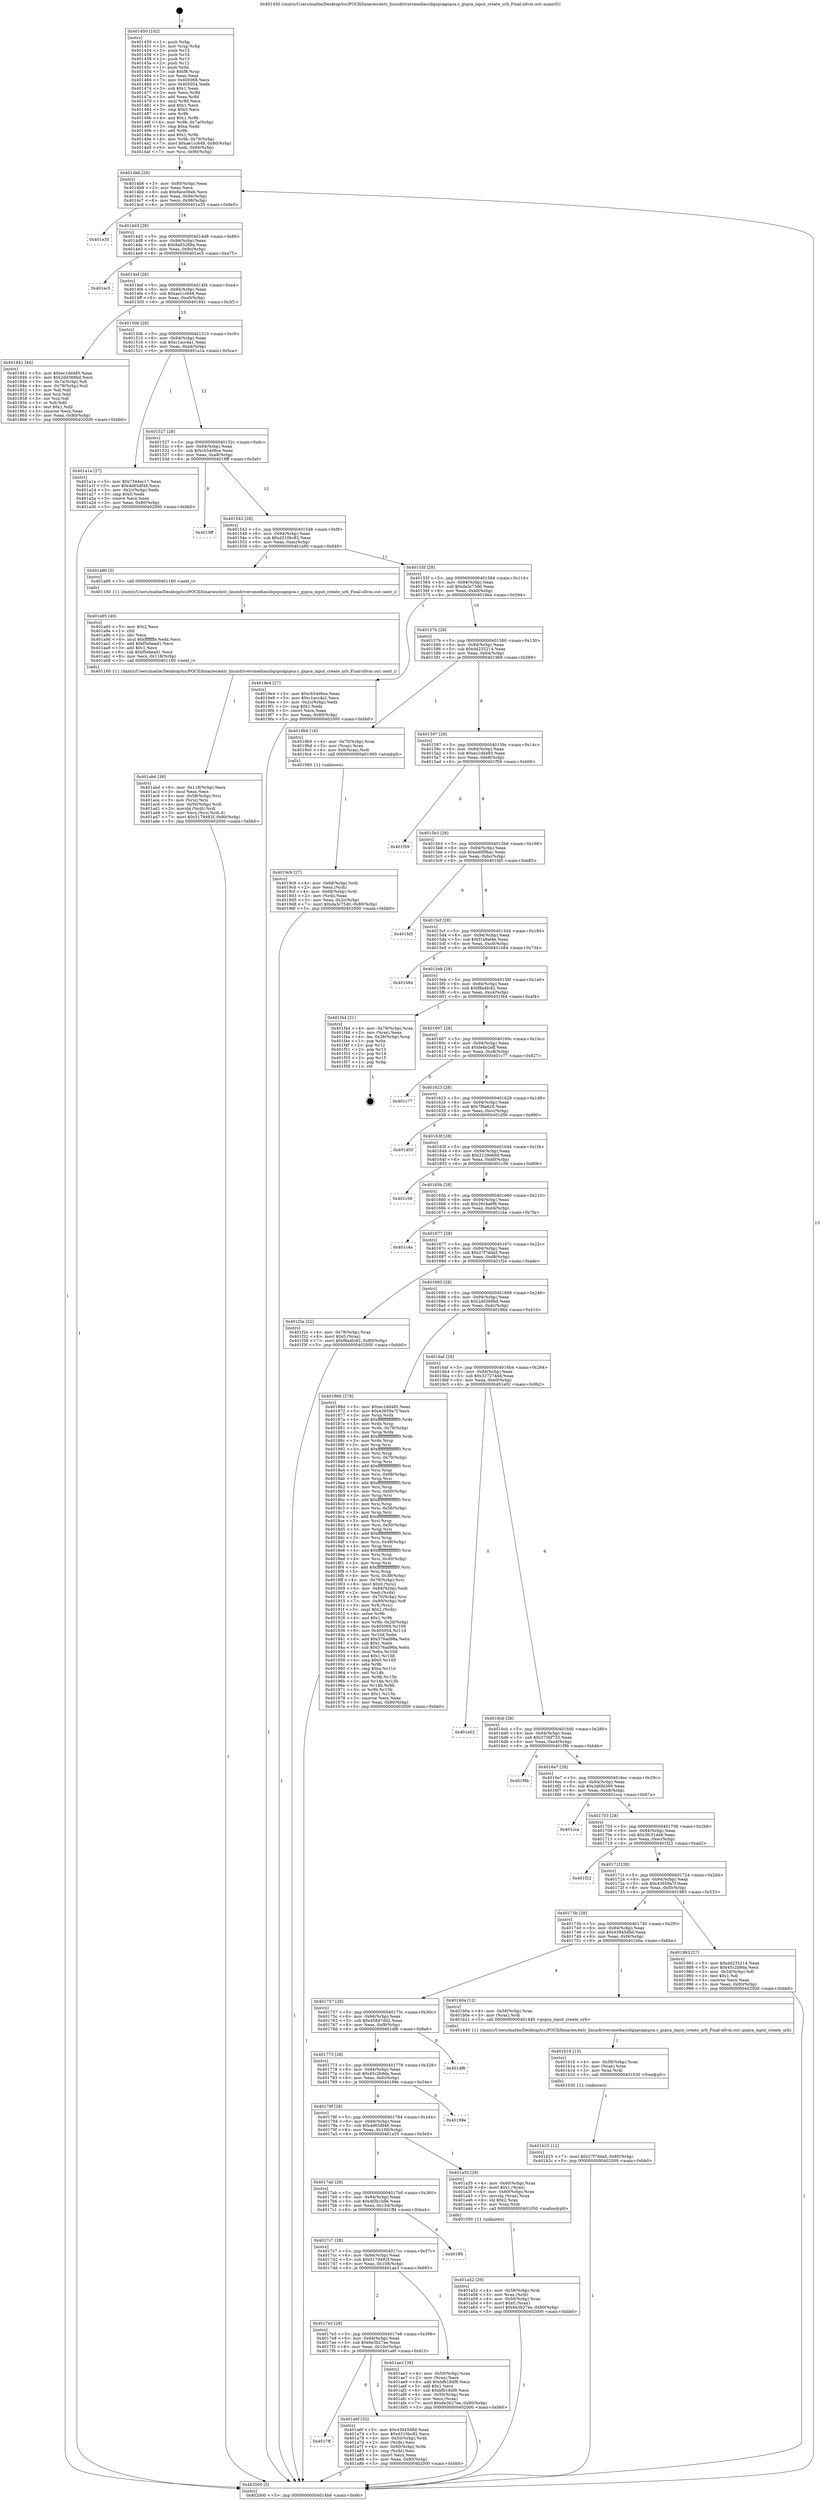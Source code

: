 digraph "0x401450" {
  label = "0x401450 (/mnt/c/Users/mathe/Desktop/tcc/POCII/binaries/extr_linuxdriversmediausbgspcagspca.c_gspca_input_create_urb_Final-ollvm.out::main(0))"
  labelloc = "t"
  node[shape=record]

  Entry [label="",width=0.3,height=0.3,shape=circle,fillcolor=black,style=filled]
  "0x4014b6" [label="{
     0x4014b6 [29]\l
     | [instrs]\l
     &nbsp;&nbsp;0x4014b6 \<+3\>: mov -0x80(%rbp),%eax\l
     &nbsp;&nbsp;0x4014b9 \<+2\>: mov %eax,%ecx\l
     &nbsp;&nbsp;0x4014bb \<+6\>: sub $0x8ace56eb,%ecx\l
     &nbsp;&nbsp;0x4014c1 \<+6\>: mov %eax,-0x94(%rbp)\l
     &nbsp;&nbsp;0x4014c7 \<+6\>: mov %ecx,-0x98(%rbp)\l
     &nbsp;&nbsp;0x4014cd \<+6\>: je 0000000000401e35 \<main+0x9e5\>\l
  }"]
  "0x401e35" [label="{
     0x401e35\l
  }", style=dashed]
  "0x4014d3" [label="{
     0x4014d3 [28]\l
     | [instrs]\l
     &nbsp;&nbsp;0x4014d3 \<+5\>: jmp 00000000004014d8 \<main+0x88\>\l
     &nbsp;&nbsp;0x4014d8 \<+6\>: mov -0x94(%rbp),%eax\l
     &nbsp;&nbsp;0x4014de \<+5\>: sub $0x9a93269a,%eax\l
     &nbsp;&nbsp;0x4014e3 \<+6\>: mov %eax,-0x9c(%rbp)\l
     &nbsp;&nbsp;0x4014e9 \<+6\>: je 0000000000401ec5 \<main+0xa75\>\l
  }"]
  Exit [label="",width=0.3,height=0.3,shape=circle,fillcolor=black,style=filled,peripheries=2]
  "0x401ec5" [label="{
     0x401ec5\l
  }", style=dashed]
  "0x4014ef" [label="{
     0x4014ef [28]\l
     | [instrs]\l
     &nbsp;&nbsp;0x4014ef \<+5\>: jmp 00000000004014f4 \<main+0xa4\>\l
     &nbsp;&nbsp;0x4014f4 \<+6\>: mov -0x94(%rbp),%eax\l
     &nbsp;&nbsp;0x4014fa \<+5\>: sub $0xae1cc648,%eax\l
     &nbsp;&nbsp;0x4014ff \<+6\>: mov %eax,-0xa0(%rbp)\l
     &nbsp;&nbsp;0x401505 \<+6\>: je 0000000000401841 \<main+0x3f1\>\l
  }"]
  "0x401b25" [label="{
     0x401b25 [12]\l
     | [instrs]\l
     &nbsp;&nbsp;0x401b25 \<+7\>: movl $0x27f7dda5,-0x80(%rbp)\l
     &nbsp;&nbsp;0x401b2c \<+5\>: jmp 0000000000402000 \<main+0xbb0\>\l
  }"]
  "0x401841" [label="{
     0x401841 [44]\l
     | [instrs]\l
     &nbsp;&nbsp;0x401841 \<+5\>: mov $0xec1dd485,%eax\l
     &nbsp;&nbsp;0x401846 \<+5\>: mov $0x2dd368bd,%ecx\l
     &nbsp;&nbsp;0x40184b \<+3\>: mov -0x7a(%rbp),%dl\l
     &nbsp;&nbsp;0x40184e \<+4\>: mov -0x79(%rbp),%sil\l
     &nbsp;&nbsp;0x401852 \<+3\>: mov %dl,%dil\l
     &nbsp;&nbsp;0x401855 \<+3\>: and %sil,%dil\l
     &nbsp;&nbsp;0x401858 \<+3\>: xor %sil,%dl\l
     &nbsp;&nbsp;0x40185b \<+3\>: or %dl,%dil\l
     &nbsp;&nbsp;0x40185e \<+4\>: test $0x1,%dil\l
     &nbsp;&nbsp;0x401862 \<+3\>: cmovne %ecx,%eax\l
     &nbsp;&nbsp;0x401865 \<+3\>: mov %eax,-0x80(%rbp)\l
     &nbsp;&nbsp;0x401868 \<+5\>: jmp 0000000000402000 \<main+0xbb0\>\l
  }"]
  "0x40150b" [label="{
     0x40150b [28]\l
     | [instrs]\l
     &nbsp;&nbsp;0x40150b \<+5\>: jmp 0000000000401510 \<main+0xc0\>\l
     &nbsp;&nbsp;0x401510 \<+6\>: mov -0x94(%rbp),%eax\l
     &nbsp;&nbsp;0x401516 \<+5\>: sub $0xc1acc4a1,%eax\l
     &nbsp;&nbsp;0x40151b \<+6\>: mov %eax,-0xa4(%rbp)\l
     &nbsp;&nbsp;0x401521 \<+6\>: je 0000000000401a1a \<main+0x5ca\>\l
  }"]
  "0x402000" [label="{
     0x402000 [5]\l
     | [instrs]\l
     &nbsp;&nbsp;0x402000 \<+5\>: jmp 00000000004014b6 \<main+0x66\>\l
  }"]
  "0x401450" [label="{
     0x401450 [102]\l
     | [instrs]\l
     &nbsp;&nbsp;0x401450 \<+1\>: push %rbp\l
     &nbsp;&nbsp;0x401451 \<+3\>: mov %rsp,%rbp\l
     &nbsp;&nbsp;0x401454 \<+2\>: push %r15\l
     &nbsp;&nbsp;0x401456 \<+2\>: push %r14\l
     &nbsp;&nbsp;0x401458 \<+2\>: push %r13\l
     &nbsp;&nbsp;0x40145a \<+2\>: push %r12\l
     &nbsp;&nbsp;0x40145c \<+1\>: push %rbx\l
     &nbsp;&nbsp;0x40145d \<+7\>: sub $0xf8,%rsp\l
     &nbsp;&nbsp;0x401464 \<+2\>: xor %eax,%eax\l
     &nbsp;&nbsp;0x401466 \<+7\>: mov 0x405068,%ecx\l
     &nbsp;&nbsp;0x40146d \<+7\>: mov 0x405054,%edx\l
     &nbsp;&nbsp;0x401474 \<+3\>: sub $0x1,%eax\l
     &nbsp;&nbsp;0x401477 \<+3\>: mov %ecx,%r8d\l
     &nbsp;&nbsp;0x40147a \<+3\>: add %eax,%r8d\l
     &nbsp;&nbsp;0x40147d \<+4\>: imul %r8d,%ecx\l
     &nbsp;&nbsp;0x401481 \<+3\>: and $0x1,%ecx\l
     &nbsp;&nbsp;0x401484 \<+3\>: cmp $0x0,%ecx\l
     &nbsp;&nbsp;0x401487 \<+4\>: sete %r9b\l
     &nbsp;&nbsp;0x40148b \<+4\>: and $0x1,%r9b\l
     &nbsp;&nbsp;0x40148f \<+4\>: mov %r9b,-0x7a(%rbp)\l
     &nbsp;&nbsp;0x401493 \<+3\>: cmp $0xa,%edx\l
     &nbsp;&nbsp;0x401496 \<+4\>: setl %r9b\l
     &nbsp;&nbsp;0x40149a \<+4\>: and $0x1,%r9b\l
     &nbsp;&nbsp;0x40149e \<+4\>: mov %r9b,-0x79(%rbp)\l
     &nbsp;&nbsp;0x4014a2 \<+7\>: movl $0xae1cc648,-0x80(%rbp)\l
     &nbsp;&nbsp;0x4014a9 \<+6\>: mov %edi,-0x84(%rbp)\l
     &nbsp;&nbsp;0x4014af \<+7\>: mov %rsi,-0x90(%rbp)\l
  }"]
  "0x401b16" [label="{
     0x401b16 [15]\l
     | [instrs]\l
     &nbsp;&nbsp;0x401b16 \<+4\>: mov -0x58(%rbp),%rax\l
     &nbsp;&nbsp;0x401b1a \<+3\>: mov (%rax),%rax\l
     &nbsp;&nbsp;0x401b1d \<+3\>: mov %rax,%rdi\l
     &nbsp;&nbsp;0x401b20 \<+5\>: call 0000000000401030 \<free@plt\>\l
     | [calls]\l
     &nbsp;&nbsp;0x401030 \{1\} (unknown)\l
  }"]
  "0x401a1a" [label="{
     0x401a1a [27]\l
     | [instrs]\l
     &nbsp;&nbsp;0x401a1a \<+5\>: mov $0x7344ec17,%eax\l
     &nbsp;&nbsp;0x401a1f \<+5\>: mov $0x4d65df48,%ecx\l
     &nbsp;&nbsp;0x401a24 \<+3\>: mov -0x2c(%rbp),%edx\l
     &nbsp;&nbsp;0x401a27 \<+3\>: cmp $0x0,%edx\l
     &nbsp;&nbsp;0x401a2a \<+3\>: cmove %ecx,%eax\l
     &nbsp;&nbsp;0x401a2d \<+3\>: mov %eax,-0x80(%rbp)\l
     &nbsp;&nbsp;0x401a30 \<+5\>: jmp 0000000000402000 \<main+0xbb0\>\l
  }"]
  "0x401527" [label="{
     0x401527 [28]\l
     | [instrs]\l
     &nbsp;&nbsp;0x401527 \<+5\>: jmp 000000000040152c \<main+0xdc\>\l
     &nbsp;&nbsp;0x40152c \<+6\>: mov -0x94(%rbp),%eax\l
     &nbsp;&nbsp;0x401532 \<+5\>: sub $0xcb54d6ce,%eax\l
     &nbsp;&nbsp;0x401537 \<+6\>: mov %eax,-0xa8(%rbp)\l
     &nbsp;&nbsp;0x40153d \<+6\>: je 00000000004019ff \<main+0x5af\>\l
  }"]
  "0x401abd" [label="{
     0x401abd [38]\l
     | [instrs]\l
     &nbsp;&nbsp;0x401abd \<+6\>: mov -0x118(%rbp),%ecx\l
     &nbsp;&nbsp;0x401ac3 \<+3\>: imul %eax,%ecx\l
     &nbsp;&nbsp;0x401ac6 \<+4\>: mov -0x58(%rbp),%rsi\l
     &nbsp;&nbsp;0x401aca \<+3\>: mov (%rsi),%rsi\l
     &nbsp;&nbsp;0x401acd \<+4\>: mov -0x50(%rbp),%rdi\l
     &nbsp;&nbsp;0x401ad1 \<+3\>: movslq (%rdi),%rdi\l
     &nbsp;&nbsp;0x401ad4 \<+3\>: mov %ecx,(%rsi,%rdi,4)\l
     &nbsp;&nbsp;0x401ad7 \<+7\>: movl $0x5179492f,-0x80(%rbp)\l
     &nbsp;&nbsp;0x401ade \<+5\>: jmp 0000000000402000 \<main+0xbb0\>\l
  }"]
  "0x4019ff" [label="{
     0x4019ff\l
  }", style=dashed]
  "0x401543" [label="{
     0x401543 [28]\l
     | [instrs]\l
     &nbsp;&nbsp;0x401543 \<+5\>: jmp 0000000000401548 \<main+0xf8\>\l
     &nbsp;&nbsp;0x401548 \<+6\>: mov -0x94(%rbp),%eax\l
     &nbsp;&nbsp;0x40154e \<+5\>: sub $0xd310bc82,%eax\l
     &nbsp;&nbsp;0x401553 \<+6\>: mov %eax,-0xac(%rbp)\l
     &nbsp;&nbsp;0x401559 \<+6\>: je 0000000000401a90 \<main+0x640\>\l
  }"]
  "0x401a95" [label="{
     0x401a95 [40]\l
     | [instrs]\l
     &nbsp;&nbsp;0x401a95 \<+5\>: mov $0x2,%ecx\l
     &nbsp;&nbsp;0x401a9a \<+1\>: cltd\l
     &nbsp;&nbsp;0x401a9b \<+2\>: idiv %ecx\l
     &nbsp;&nbsp;0x401a9d \<+6\>: imul $0xfffffffe,%edx,%ecx\l
     &nbsp;&nbsp;0x401aa3 \<+6\>: add $0xf5ebead1,%ecx\l
     &nbsp;&nbsp;0x401aa9 \<+3\>: add $0x1,%ecx\l
     &nbsp;&nbsp;0x401aac \<+6\>: sub $0xf5ebead1,%ecx\l
     &nbsp;&nbsp;0x401ab2 \<+6\>: mov %ecx,-0x118(%rbp)\l
     &nbsp;&nbsp;0x401ab8 \<+5\>: call 0000000000401160 \<next_i\>\l
     | [calls]\l
     &nbsp;&nbsp;0x401160 \{1\} (/mnt/c/Users/mathe/Desktop/tcc/POCII/binaries/extr_linuxdriversmediausbgspcagspca.c_gspca_input_create_urb_Final-ollvm.out::next_i)\l
  }"]
  "0x401a90" [label="{
     0x401a90 [5]\l
     | [instrs]\l
     &nbsp;&nbsp;0x401a90 \<+5\>: call 0000000000401160 \<next_i\>\l
     | [calls]\l
     &nbsp;&nbsp;0x401160 \{1\} (/mnt/c/Users/mathe/Desktop/tcc/POCII/binaries/extr_linuxdriversmediausbgspcagspca.c_gspca_input_create_urb_Final-ollvm.out::next_i)\l
  }"]
  "0x40155f" [label="{
     0x40155f [28]\l
     | [instrs]\l
     &nbsp;&nbsp;0x40155f \<+5\>: jmp 0000000000401564 \<main+0x114\>\l
     &nbsp;&nbsp;0x401564 \<+6\>: mov -0x94(%rbp),%eax\l
     &nbsp;&nbsp;0x40156a \<+5\>: sub $0xda3c75d0,%eax\l
     &nbsp;&nbsp;0x40156f \<+6\>: mov %eax,-0xb0(%rbp)\l
     &nbsp;&nbsp;0x401575 \<+6\>: je 00000000004019e4 \<main+0x594\>\l
  }"]
  "0x4017ff" [label="{
     0x4017ff\l
  }", style=dashed]
  "0x4019e4" [label="{
     0x4019e4 [27]\l
     | [instrs]\l
     &nbsp;&nbsp;0x4019e4 \<+5\>: mov $0xcb54d6ce,%eax\l
     &nbsp;&nbsp;0x4019e9 \<+5\>: mov $0xc1acc4a1,%ecx\l
     &nbsp;&nbsp;0x4019ee \<+3\>: mov -0x2c(%rbp),%edx\l
     &nbsp;&nbsp;0x4019f1 \<+3\>: cmp $0x1,%edx\l
     &nbsp;&nbsp;0x4019f4 \<+3\>: cmovl %ecx,%eax\l
     &nbsp;&nbsp;0x4019f7 \<+3\>: mov %eax,-0x80(%rbp)\l
     &nbsp;&nbsp;0x4019fa \<+5\>: jmp 0000000000402000 \<main+0xbb0\>\l
  }"]
  "0x40157b" [label="{
     0x40157b [28]\l
     | [instrs]\l
     &nbsp;&nbsp;0x40157b \<+5\>: jmp 0000000000401580 \<main+0x130\>\l
     &nbsp;&nbsp;0x401580 \<+6\>: mov -0x94(%rbp),%eax\l
     &nbsp;&nbsp;0x401586 \<+5\>: sub $0xdd235214,%eax\l
     &nbsp;&nbsp;0x40158b \<+6\>: mov %eax,-0xb4(%rbp)\l
     &nbsp;&nbsp;0x401591 \<+6\>: je 00000000004019b9 \<main+0x569\>\l
  }"]
  "0x401a6f" [label="{
     0x401a6f [33]\l
     | [instrs]\l
     &nbsp;&nbsp;0x401a6f \<+5\>: mov $0x43845d8d,%eax\l
     &nbsp;&nbsp;0x401a74 \<+5\>: mov $0xd310bc82,%ecx\l
     &nbsp;&nbsp;0x401a79 \<+4\>: mov -0x50(%rbp),%rdx\l
     &nbsp;&nbsp;0x401a7d \<+2\>: mov (%rdx),%esi\l
     &nbsp;&nbsp;0x401a7f \<+4\>: mov -0x60(%rbp),%rdx\l
     &nbsp;&nbsp;0x401a83 \<+2\>: cmp (%rdx),%esi\l
     &nbsp;&nbsp;0x401a85 \<+3\>: cmovl %ecx,%eax\l
     &nbsp;&nbsp;0x401a88 \<+3\>: mov %eax,-0x80(%rbp)\l
     &nbsp;&nbsp;0x401a8b \<+5\>: jmp 0000000000402000 \<main+0xbb0\>\l
  }"]
  "0x4019b9" [label="{
     0x4019b9 [16]\l
     | [instrs]\l
     &nbsp;&nbsp;0x4019b9 \<+4\>: mov -0x70(%rbp),%rax\l
     &nbsp;&nbsp;0x4019bd \<+3\>: mov (%rax),%rax\l
     &nbsp;&nbsp;0x4019c0 \<+4\>: mov 0x8(%rax),%rdi\l
     &nbsp;&nbsp;0x4019c4 \<+5\>: call 0000000000401060 \<atoi@plt\>\l
     | [calls]\l
     &nbsp;&nbsp;0x401060 \{1\} (unknown)\l
  }"]
  "0x401597" [label="{
     0x401597 [28]\l
     | [instrs]\l
     &nbsp;&nbsp;0x401597 \<+5\>: jmp 000000000040159c \<main+0x14c\>\l
     &nbsp;&nbsp;0x40159c \<+6\>: mov -0x94(%rbp),%eax\l
     &nbsp;&nbsp;0x4015a2 \<+5\>: sub $0xec1dd485,%eax\l
     &nbsp;&nbsp;0x4015a7 \<+6\>: mov %eax,-0xb8(%rbp)\l
     &nbsp;&nbsp;0x4015ad \<+6\>: je 0000000000401f59 \<main+0xb09\>\l
  }"]
  "0x4017e3" [label="{
     0x4017e3 [28]\l
     | [instrs]\l
     &nbsp;&nbsp;0x4017e3 \<+5\>: jmp 00000000004017e8 \<main+0x398\>\l
     &nbsp;&nbsp;0x4017e8 \<+6\>: mov -0x94(%rbp),%eax\l
     &nbsp;&nbsp;0x4017ee \<+5\>: sub $0x6e3b27ee,%eax\l
     &nbsp;&nbsp;0x4017f3 \<+6\>: mov %eax,-0x10c(%rbp)\l
     &nbsp;&nbsp;0x4017f9 \<+6\>: je 0000000000401a6f \<main+0x61f\>\l
  }"]
  "0x401f59" [label="{
     0x401f59\l
  }", style=dashed]
  "0x4015b3" [label="{
     0x4015b3 [28]\l
     | [instrs]\l
     &nbsp;&nbsp;0x4015b3 \<+5\>: jmp 00000000004015b8 \<main+0x168\>\l
     &nbsp;&nbsp;0x4015b8 \<+6\>: mov -0x94(%rbp),%eax\l
     &nbsp;&nbsp;0x4015be \<+5\>: sub $0xed0f56ac,%eax\l
     &nbsp;&nbsp;0x4015c3 \<+6\>: mov %eax,-0xbc(%rbp)\l
     &nbsp;&nbsp;0x4015c9 \<+6\>: je 0000000000401fd5 \<main+0xb85\>\l
  }"]
  "0x401ae3" [label="{
     0x401ae3 [39]\l
     | [instrs]\l
     &nbsp;&nbsp;0x401ae3 \<+4\>: mov -0x50(%rbp),%rax\l
     &nbsp;&nbsp;0x401ae7 \<+2\>: mov (%rax),%ecx\l
     &nbsp;&nbsp;0x401ae9 \<+6\>: add $0xbfb184f9,%ecx\l
     &nbsp;&nbsp;0x401aef \<+3\>: add $0x1,%ecx\l
     &nbsp;&nbsp;0x401af2 \<+6\>: sub $0xbfb184f9,%ecx\l
     &nbsp;&nbsp;0x401af8 \<+4\>: mov -0x50(%rbp),%rax\l
     &nbsp;&nbsp;0x401afc \<+2\>: mov %ecx,(%rax)\l
     &nbsp;&nbsp;0x401afe \<+7\>: movl $0x6e3b27ee,-0x80(%rbp)\l
     &nbsp;&nbsp;0x401b05 \<+5\>: jmp 0000000000402000 \<main+0xbb0\>\l
  }"]
  "0x401fd5" [label="{
     0x401fd5\l
  }", style=dashed]
  "0x4015cf" [label="{
     0x4015cf [28]\l
     | [instrs]\l
     &nbsp;&nbsp;0x4015cf \<+5\>: jmp 00000000004015d4 \<main+0x184\>\l
     &nbsp;&nbsp;0x4015d4 \<+6\>: mov -0x94(%rbp),%eax\l
     &nbsp;&nbsp;0x4015da \<+5\>: sub $0xf1a9af4e,%eax\l
     &nbsp;&nbsp;0x4015df \<+6\>: mov %eax,-0xc0(%rbp)\l
     &nbsp;&nbsp;0x4015e5 \<+6\>: je 0000000000401b84 \<main+0x734\>\l
  }"]
  "0x4017c7" [label="{
     0x4017c7 [28]\l
     | [instrs]\l
     &nbsp;&nbsp;0x4017c7 \<+5\>: jmp 00000000004017cc \<main+0x37c\>\l
     &nbsp;&nbsp;0x4017cc \<+6\>: mov -0x94(%rbp),%eax\l
     &nbsp;&nbsp;0x4017d2 \<+5\>: sub $0x5179492f,%eax\l
     &nbsp;&nbsp;0x4017d7 \<+6\>: mov %eax,-0x108(%rbp)\l
     &nbsp;&nbsp;0x4017dd \<+6\>: je 0000000000401ae3 \<main+0x693\>\l
  }"]
  "0x401b84" [label="{
     0x401b84\l
  }", style=dashed]
  "0x4015eb" [label="{
     0x4015eb [28]\l
     | [instrs]\l
     &nbsp;&nbsp;0x4015eb \<+5\>: jmp 00000000004015f0 \<main+0x1a0\>\l
     &nbsp;&nbsp;0x4015f0 \<+6\>: mov -0x94(%rbp),%eax\l
     &nbsp;&nbsp;0x4015f6 \<+5\>: sub $0xf8a4fc82,%eax\l
     &nbsp;&nbsp;0x4015fb \<+6\>: mov %eax,-0xc4(%rbp)\l
     &nbsp;&nbsp;0x401601 \<+6\>: je 0000000000401f44 \<main+0xaf4\>\l
  }"]
  "0x401ff4" [label="{
     0x401ff4\l
  }", style=dashed]
  "0x401f44" [label="{
     0x401f44 [21]\l
     | [instrs]\l
     &nbsp;&nbsp;0x401f44 \<+4\>: mov -0x78(%rbp),%rax\l
     &nbsp;&nbsp;0x401f48 \<+2\>: mov (%rax),%eax\l
     &nbsp;&nbsp;0x401f4a \<+4\>: lea -0x28(%rbp),%rsp\l
     &nbsp;&nbsp;0x401f4e \<+1\>: pop %rbx\l
     &nbsp;&nbsp;0x401f4f \<+2\>: pop %r12\l
     &nbsp;&nbsp;0x401f51 \<+2\>: pop %r13\l
     &nbsp;&nbsp;0x401f53 \<+2\>: pop %r14\l
     &nbsp;&nbsp;0x401f55 \<+2\>: pop %r15\l
     &nbsp;&nbsp;0x401f57 \<+1\>: pop %rbp\l
     &nbsp;&nbsp;0x401f58 \<+1\>: ret\l
  }"]
  "0x401607" [label="{
     0x401607 [28]\l
     | [instrs]\l
     &nbsp;&nbsp;0x401607 \<+5\>: jmp 000000000040160c \<main+0x1bc\>\l
     &nbsp;&nbsp;0x40160c \<+6\>: mov -0x94(%rbp),%eax\l
     &nbsp;&nbsp;0x401612 \<+5\>: sub $0xfe4b2eff,%eax\l
     &nbsp;&nbsp;0x401617 \<+6\>: mov %eax,-0xc8(%rbp)\l
     &nbsp;&nbsp;0x40161d \<+6\>: je 0000000000401c77 \<main+0x827\>\l
  }"]
  "0x401a52" [label="{
     0x401a52 [29]\l
     | [instrs]\l
     &nbsp;&nbsp;0x401a52 \<+4\>: mov -0x58(%rbp),%rdi\l
     &nbsp;&nbsp;0x401a56 \<+3\>: mov %rax,(%rdi)\l
     &nbsp;&nbsp;0x401a59 \<+4\>: mov -0x50(%rbp),%rax\l
     &nbsp;&nbsp;0x401a5d \<+6\>: movl $0x0,(%rax)\l
     &nbsp;&nbsp;0x401a63 \<+7\>: movl $0x6e3b27ee,-0x80(%rbp)\l
     &nbsp;&nbsp;0x401a6a \<+5\>: jmp 0000000000402000 \<main+0xbb0\>\l
  }"]
  "0x401c77" [label="{
     0x401c77\l
  }", style=dashed]
  "0x401623" [label="{
     0x401623 [28]\l
     | [instrs]\l
     &nbsp;&nbsp;0x401623 \<+5\>: jmp 0000000000401628 \<main+0x1d8\>\l
     &nbsp;&nbsp;0x401628 \<+6\>: mov -0x94(%rbp),%eax\l
     &nbsp;&nbsp;0x40162e \<+5\>: sub $0x7f6a626,%eax\l
     &nbsp;&nbsp;0x401633 \<+6\>: mov %eax,-0xcc(%rbp)\l
     &nbsp;&nbsp;0x401639 \<+6\>: je 0000000000401d50 \<main+0x900\>\l
  }"]
  "0x4017ab" [label="{
     0x4017ab [28]\l
     | [instrs]\l
     &nbsp;&nbsp;0x4017ab \<+5\>: jmp 00000000004017b0 \<main+0x360\>\l
     &nbsp;&nbsp;0x4017b0 \<+6\>: mov -0x94(%rbp),%eax\l
     &nbsp;&nbsp;0x4017b6 \<+5\>: sub $0x4f3b1b9e,%eax\l
     &nbsp;&nbsp;0x4017bb \<+6\>: mov %eax,-0x104(%rbp)\l
     &nbsp;&nbsp;0x4017c1 \<+6\>: je 0000000000401ff4 \<main+0xba4\>\l
  }"]
  "0x401d50" [label="{
     0x401d50\l
  }", style=dashed]
  "0x40163f" [label="{
     0x40163f [28]\l
     | [instrs]\l
     &nbsp;&nbsp;0x40163f \<+5\>: jmp 0000000000401644 \<main+0x1f4\>\l
     &nbsp;&nbsp;0x401644 \<+6\>: mov -0x94(%rbp),%eax\l
     &nbsp;&nbsp;0x40164a \<+5\>: sub $0x2129e6dd,%eax\l
     &nbsp;&nbsp;0x40164f \<+6\>: mov %eax,-0xd0(%rbp)\l
     &nbsp;&nbsp;0x401655 \<+6\>: je 0000000000401c56 \<main+0x806\>\l
  }"]
  "0x401a35" [label="{
     0x401a35 [29]\l
     | [instrs]\l
     &nbsp;&nbsp;0x401a35 \<+4\>: mov -0x60(%rbp),%rax\l
     &nbsp;&nbsp;0x401a39 \<+6\>: movl $0x1,(%rax)\l
     &nbsp;&nbsp;0x401a3f \<+4\>: mov -0x60(%rbp),%rax\l
     &nbsp;&nbsp;0x401a43 \<+3\>: movslq (%rax),%rax\l
     &nbsp;&nbsp;0x401a46 \<+4\>: shl $0x2,%rax\l
     &nbsp;&nbsp;0x401a4a \<+3\>: mov %rax,%rdi\l
     &nbsp;&nbsp;0x401a4d \<+5\>: call 0000000000401050 \<malloc@plt\>\l
     | [calls]\l
     &nbsp;&nbsp;0x401050 \{1\} (unknown)\l
  }"]
  "0x401c56" [label="{
     0x401c56\l
  }", style=dashed]
  "0x40165b" [label="{
     0x40165b [28]\l
     | [instrs]\l
     &nbsp;&nbsp;0x40165b \<+5\>: jmp 0000000000401660 \<main+0x210\>\l
     &nbsp;&nbsp;0x401660 \<+6\>: mov -0x94(%rbp),%eax\l
     &nbsp;&nbsp;0x401666 \<+5\>: sub $0x26c4a6f6,%eax\l
     &nbsp;&nbsp;0x40166b \<+6\>: mov %eax,-0xd4(%rbp)\l
     &nbsp;&nbsp;0x401671 \<+6\>: je 0000000000401c4a \<main+0x7fa\>\l
  }"]
  "0x40178f" [label="{
     0x40178f [28]\l
     | [instrs]\l
     &nbsp;&nbsp;0x40178f \<+5\>: jmp 0000000000401794 \<main+0x344\>\l
     &nbsp;&nbsp;0x401794 \<+6\>: mov -0x94(%rbp),%eax\l
     &nbsp;&nbsp;0x40179a \<+5\>: sub $0x4d65df48,%eax\l
     &nbsp;&nbsp;0x40179f \<+6\>: mov %eax,-0x100(%rbp)\l
     &nbsp;&nbsp;0x4017a5 \<+6\>: je 0000000000401a35 \<main+0x5e5\>\l
  }"]
  "0x401c4a" [label="{
     0x401c4a\l
  }", style=dashed]
  "0x401677" [label="{
     0x401677 [28]\l
     | [instrs]\l
     &nbsp;&nbsp;0x401677 \<+5\>: jmp 000000000040167c \<main+0x22c\>\l
     &nbsp;&nbsp;0x40167c \<+6\>: mov -0x94(%rbp),%eax\l
     &nbsp;&nbsp;0x401682 \<+5\>: sub $0x27f7dda5,%eax\l
     &nbsp;&nbsp;0x401687 \<+6\>: mov %eax,-0xd8(%rbp)\l
     &nbsp;&nbsp;0x40168d \<+6\>: je 0000000000401f2e \<main+0xade\>\l
  }"]
  "0x40199e" [label="{
     0x40199e\l
  }", style=dashed]
  "0x401f2e" [label="{
     0x401f2e [22]\l
     | [instrs]\l
     &nbsp;&nbsp;0x401f2e \<+4\>: mov -0x78(%rbp),%rax\l
     &nbsp;&nbsp;0x401f32 \<+6\>: movl $0x0,(%rax)\l
     &nbsp;&nbsp;0x401f38 \<+7\>: movl $0xf8a4fc82,-0x80(%rbp)\l
     &nbsp;&nbsp;0x401f3f \<+5\>: jmp 0000000000402000 \<main+0xbb0\>\l
  }"]
  "0x401693" [label="{
     0x401693 [28]\l
     | [instrs]\l
     &nbsp;&nbsp;0x401693 \<+5\>: jmp 0000000000401698 \<main+0x248\>\l
     &nbsp;&nbsp;0x401698 \<+6\>: mov -0x94(%rbp),%eax\l
     &nbsp;&nbsp;0x40169e \<+5\>: sub $0x2dd368bd,%eax\l
     &nbsp;&nbsp;0x4016a3 \<+6\>: mov %eax,-0xdc(%rbp)\l
     &nbsp;&nbsp;0x4016a9 \<+6\>: je 000000000040186d \<main+0x41d\>\l
  }"]
  "0x401773" [label="{
     0x401773 [28]\l
     | [instrs]\l
     &nbsp;&nbsp;0x401773 \<+5\>: jmp 0000000000401778 \<main+0x328\>\l
     &nbsp;&nbsp;0x401778 \<+6\>: mov -0x94(%rbp),%eax\l
     &nbsp;&nbsp;0x40177e \<+5\>: sub $0x45c2b9da,%eax\l
     &nbsp;&nbsp;0x401783 \<+6\>: mov %eax,-0xfc(%rbp)\l
     &nbsp;&nbsp;0x401789 \<+6\>: je 000000000040199e \<main+0x54e\>\l
  }"]
  "0x40186d" [label="{
     0x40186d [278]\l
     | [instrs]\l
     &nbsp;&nbsp;0x40186d \<+5\>: mov $0xec1dd485,%eax\l
     &nbsp;&nbsp;0x401872 \<+5\>: mov $0x43659a7f,%ecx\l
     &nbsp;&nbsp;0x401877 \<+3\>: mov %rsp,%rdx\l
     &nbsp;&nbsp;0x40187a \<+4\>: add $0xfffffffffffffff0,%rdx\l
     &nbsp;&nbsp;0x40187e \<+3\>: mov %rdx,%rsp\l
     &nbsp;&nbsp;0x401881 \<+4\>: mov %rdx,-0x78(%rbp)\l
     &nbsp;&nbsp;0x401885 \<+3\>: mov %rsp,%rdx\l
     &nbsp;&nbsp;0x401888 \<+4\>: add $0xfffffffffffffff0,%rdx\l
     &nbsp;&nbsp;0x40188c \<+3\>: mov %rdx,%rsp\l
     &nbsp;&nbsp;0x40188f \<+3\>: mov %rsp,%rsi\l
     &nbsp;&nbsp;0x401892 \<+4\>: add $0xfffffffffffffff0,%rsi\l
     &nbsp;&nbsp;0x401896 \<+3\>: mov %rsi,%rsp\l
     &nbsp;&nbsp;0x401899 \<+4\>: mov %rsi,-0x70(%rbp)\l
     &nbsp;&nbsp;0x40189d \<+3\>: mov %rsp,%rsi\l
     &nbsp;&nbsp;0x4018a0 \<+4\>: add $0xfffffffffffffff0,%rsi\l
     &nbsp;&nbsp;0x4018a4 \<+3\>: mov %rsi,%rsp\l
     &nbsp;&nbsp;0x4018a7 \<+4\>: mov %rsi,-0x68(%rbp)\l
     &nbsp;&nbsp;0x4018ab \<+3\>: mov %rsp,%rsi\l
     &nbsp;&nbsp;0x4018ae \<+4\>: add $0xfffffffffffffff0,%rsi\l
     &nbsp;&nbsp;0x4018b2 \<+3\>: mov %rsi,%rsp\l
     &nbsp;&nbsp;0x4018b5 \<+4\>: mov %rsi,-0x60(%rbp)\l
     &nbsp;&nbsp;0x4018b9 \<+3\>: mov %rsp,%rsi\l
     &nbsp;&nbsp;0x4018bc \<+4\>: add $0xfffffffffffffff0,%rsi\l
     &nbsp;&nbsp;0x4018c0 \<+3\>: mov %rsi,%rsp\l
     &nbsp;&nbsp;0x4018c3 \<+4\>: mov %rsi,-0x58(%rbp)\l
     &nbsp;&nbsp;0x4018c7 \<+3\>: mov %rsp,%rsi\l
     &nbsp;&nbsp;0x4018ca \<+4\>: add $0xfffffffffffffff0,%rsi\l
     &nbsp;&nbsp;0x4018ce \<+3\>: mov %rsi,%rsp\l
     &nbsp;&nbsp;0x4018d1 \<+4\>: mov %rsi,-0x50(%rbp)\l
     &nbsp;&nbsp;0x4018d5 \<+3\>: mov %rsp,%rsi\l
     &nbsp;&nbsp;0x4018d8 \<+4\>: add $0xfffffffffffffff0,%rsi\l
     &nbsp;&nbsp;0x4018dc \<+3\>: mov %rsi,%rsp\l
     &nbsp;&nbsp;0x4018df \<+4\>: mov %rsi,-0x48(%rbp)\l
     &nbsp;&nbsp;0x4018e3 \<+3\>: mov %rsp,%rsi\l
     &nbsp;&nbsp;0x4018e6 \<+4\>: add $0xfffffffffffffff0,%rsi\l
     &nbsp;&nbsp;0x4018ea \<+3\>: mov %rsi,%rsp\l
     &nbsp;&nbsp;0x4018ed \<+4\>: mov %rsi,-0x40(%rbp)\l
     &nbsp;&nbsp;0x4018f1 \<+3\>: mov %rsp,%rsi\l
     &nbsp;&nbsp;0x4018f4 \<+4\>: add $0xfffffffffffffff0,%rsi\l
     &nbsp;&nbsp;0x4018f8 \<+3\>: mov %rsi,%rsp\l
     &nbsp;&nbsp;0x4018fb \<+4\>: mov %rsi,-0x38(%rbp)\l
     &nbsp;&nbsp;0x4018ff \<+4\>: mov -0x78(%rbp),%rsi\l
     &nbsp;&nbsp;0x401903 \<+6\>: movl $0x0,(%rsi)\l
     &nbsp;&nbsp;0x401909 \<+6\>: mov -0x84(%rbp),%edi\l
     &nbsp;&nbsp;0x40190f \<+2\>: mov %edi,(%rdx)\l
     &nbsp;&nbsp;0x401911 \<+4\>: mov -0x70(%rbp),%rsi\l
     &nbsp;&nbsp;0x401915 \<+7\>: mov -0x90(%rbp),%r8\l
     &nbsp;&nbsp;0x40191c \<+3\>: mov %r8,(%rsi)\l
     &nbsp;&nbsp;0x40191f \<+3\>: cmpl $0x2,(%rdx)\l
     &nbsp;&nbsp;0x401922 \<+4\>: setne %r9b\l
     &nbsp;&nbsp;0x401926 \<+4\>: and $0x1,%r9b\l
     &nbsp;&nbsp;0x40192a \<+4\>: mov %r9b,-0x2d(%rbp)\l
     &nbsp;&nbsp;0x40192e \<+8\>: mov 0x405068,%r10d\l
     &nbsp;&nbsp;0x401936 \<+8\>: mov 0x405054,%r11d\l
     &nbsp;&nbsp;0x40193e \<+3\>: mov %r10d,%ebx\l
     &nbsp;&nbsp;0x401941 \<+6\>: add $0x576ad98a,%ebx\l
     &nbsp;&nbsp;0x401947 \<+3\>: sub $0x1,%ebx\l
     &nbsp;&nbsp;0x40194a \<+6\>: sub $0x576ad98a,%ebx\l
     &nbsp;&nbsp;0x401950 \<+4\>: imul %ebx,%r10d\l
     &nbsp;&nbsp;0x401954 \<+4\>: and $0x1,%r10d\l
     &nbsp;&nbsp;0x401958 \<+4\>: cmp $0x0,%r10d\l
     &nbsp;&nbsp;0x40195c \<+4\>: sete %r9b\l
     &nbsp;&nbsp;0x401960 \<+4\>: cmp $0xa,%r11d\l
     &nbsp;&nbsp;0x401964 \<+4\>: setl %r14b\l
     &nbsp;&nbsp;0x401968 \<+3\>: mov %r9b,%r15b\l
     &nbsp;&nbsp;0x40196b \<+3\>: and %r14b,%r15b\l
     &nbsp;&nbsp;0x40196e \<+3\>: xor %r14b,%r9b\l
     &nbsp;&nbsp;0x401971 \<+3\>: or %r9b,%r15b\l
     &nbsp;&nbsp;0x401974 \<+4\>: test $0x1,%r15b\l
     &nbsp;&nbsp;0x401978 \<+3\>: cmovne %ecx,%eax\l
     &nbsp;&nbsp;0x40197b \<+3\>: mov %eax,-0x80(%rbp)\l
     &nbsp;&nbsp;0x40197e \<+5\>: jmp 0000000000402000 \<main+0xbb0\>\l
  }"]
  "0x4016af" [label="{
     0x4016af [28]\l
     | [instrs]\l
     &nbsp;&nbsp;0x4016af \<+5\>: jmp 00000000004016b4 \<main+0x264\>\l
     &nbsp;&nbsp;0x4016b4 \<+6\>: mov -0x94(%rbp),%eax\l
     &nbsp;&nbsp;0x4016ba \<+5\>: sub $0x327274d4,%eax\l
     &nbsp;&nbsp;0x4016bf \<+6\>: mov %eax,-0xe0(%rbp)\l
     &nbsp;&nbsp;0x4016c5 \<+6\>: je 0000000000401e02 \<main+0x9b2\>\l
  }"]
  "0x401df6" [label="{
     0x401df6\l
  }", style=dashed]
  "0x401757" [label="{
     0x401757 [28]\l
     | [instrs]\l
     &nbsp;&nbsp;0x401757 \<+5\>: jmp 000000000040175c \<main+0x30c\>\l
     &nbsp;&nbsp;0x40175c \<+6\>: mov -0x94(%rbp),%eax\l
     &nbsp;&nbsp;0x401762 \<+5\>: sub $0x45847dd2,%eax\l
     &nbsp;&nbsp;0x401767 \<+6\>: mov %eax,-0xf8(%rbp)\l
     &nbsp;&nbsp;0x40176d \<+6\>: je 0000000000401df6 \<main+0x9a6\>\l
  }"]
  "0x401e02" [label="{
     0x401e02\l
  }", style=dashed]
  "0x4016cb" [label="{
     0x4016cb [28]\l
     | [instrs]\l
     &nbsp;&nbsp;0x4016cb \<+5\>: jmp 00000000004016d0 \<main+0x280\>\l
     &nbsp;&nbsp;0x4016d0 \<+6\>: mov -0x94(%rbp),%eax\l
     &nbsp;&nbsp;0x4016d6 \<+5\>: sub $0x370bf733,%eax\l
     &nbsp;&nbsp;0x4016db \<+6\>: mov %eax,-0xe4(%rbp)\l
     &nbsp;&nbsp;0x4016e1 \<+6\>: je 0000000000401f9b \<main+0xb4b\>\l
  }"]
  "0x401b0a" [label="{
     0x401b0a [12]\l
     | [instrs]\l
     &nbsp;&nbsp;0x401b0a \<+4\>: mov -0x58(%rbp),%rax\l
     &nbsp;&nbsp;0x401b0e \<+3\>: mov (%rax),%rdi\l
     &nbsp;&nbsp;0x401b11 \<+5\>: call 0000000000401440 \<gspca_input_create_urb\>\l
     | [calls]\l
     &nbsp;&nbsp;0x401440 \{1\} (/mnt/c/Users/mathe/Desktop/tcc/POCII/binaries/extr_linuxdriversmediausbgspcagspca.c_gspca_input_create_urb_Final-ollvm.out::gspca_input_create_urb)\l
  }"]
  "0x401f9b" [label="{
     0x401f9b\l
  }", style=dashed]
  "0x4016e7" [label="{
     0x4016e7 [28]\l
     | [instrs]\l
     &nbsp;&nbsp;0x4016e7 \<+5\>: jmp 00000000004016ec \<main+0x29c\>\l
     &nbsp;&nbsp;0x4016ec \<+6\>: mov -0x94(%rbp),%eax\l
     &nbsp;&nbsp;0x4016f2 \<+5\>: sub $0x3d6fd369,%eax\l
     &nbsp;&nbsp;0x4016f7 \<+6\>: mov %eax,-0xe8(%rbp)\l
     &nbsp;&nbsp;0x4016fd \<+6\>: je 0000000000401cca \<main+0x87a\>\l
  }"]
  "0x4019c9" [label="{
     0x4019c9 [27]\l
     | [instrs]\l
     &nbsp;&nbsp;0x4019c9 \<+4\>: mov -0x68(%rbp),%rdi\l
     &nbsp;&nbsp;0x4019cd \<+2\>: mov %eax,(%rdi)\l
     &nbsp;&nbsp;0x4019cf \<+4\>: mov -0x68(%rbp),%rdi\l
     &nbsp;&nbsp;0x4019d3 \<+2\>: mov (%rdi),%eax\l
     &nbsp;&nbsp;0x4019d5 \<+3\>: mov %eax,-0x2c(%rbp)\l
     &nbsp;&nbsp;0x4019d8 \<+7\>: movl $0xda3c75d0,-0x80(%rbp)\l
     &nbsp;&nbsp;0x4019df \<+5\>: jmp 0000000000402000 \<main+0xbb0\>\l
  }"]
  "0x401cca" [label="{
     0x401cca\l
  }", style=dashed]
  "0x401703" [label="{
     0x401703 [28]\l
     | [instrs]\l
     &nbsp;&nbsp;0x401703 \<+5\>: jmp 0000000000401708 \<main+0x2b8\>\l
     &nbsp;&nbsp;0x401708 \<+6\>: mov -0x94(%rbp),%eax\l
     &nbsp;&nbsp;0x40170e \<+5\>: sub $0x3fc31de8,%eax\l
     &nbsp;&nbsp;0x401713 \<+6\>: mov %eax,-0xec(%rbp)\l
     &nbsp;&nbsp;0x401719 \<+6\>: je 0000000000401f22 \<main+0xad2\>\l
  }"]
  "0x40173b" [label="{
     0x40173b [28]\l
     | [instrs]\l
     &nbsp;&nbsp;0x40173b \<+5\>: jmp 0000000000401740 \<main+0x2f0\>\l
     &nbsp;&nbsp;0x401740 \<+6\>: mov -0x94(%rbp),%eax\l
     &nbsp;&nbsp;0x401746 \<+5\>: sub $0x43845d8d,%eax\l
     &nbsp;&nbsp;0x40174b \<+6\>: mov %eax,-0xf4(%rbp)\l
     &nbsp;&nbsp;0x401751 \<+6\>: je 0000000000401b0a \<main+0x6ba\>\l
  }"]
  "0x401f22" [label="{
     0x401f22\l
  }", style=dashed]
  "0x40171f" [label="{
     0x40171f [28]\l
     | [instrs]\l
     &nbsp;&nbsp;0x40171f \<+5\>: jmp 0000000000401724 \<main+0x2d4\>\l
     &nbsp;&nbsp;0x401724 \<+6\>: mov -0x94(%rbp),%eax\l
     &nbsp;&nbsp;0x40172a \<+5\>: sub $0x43659a7f,%eax\l
     &nbsp;&nbsp;0x40172f \<+6\>: mov %eax,-0xf0(%rbp)\l
     &nbsp;&nbsp;0x401735 \<+6\>: je 0000000000401983 \<main+0x533\>\l
  }"]
  "0x401983" [label="{
     0x401983 [27]\l
     | [instrs]\l
     &nbsp;&nbsp;0x401983 \<+5\>: mov $0xdd235214,%eax\l
     &nbsp;&nbsp;0x401988 \<+5\>: mov $0x45c2b9da,%ecx\l
     &nbsp;&nbsp;0x40198d \<+3\>: mov -0x2d(%rbp),%dl\l
     &nbsp;&nbsp;0x401990 \<+3\>: test $0x1,%dl\l
     &nbsp;&nbsp;0x401993 \<+3\>: cmovne %ecx,%eax\l
     &nbsp;&nbsp;0x401996 \<+3\>: mov %eax,-0x80(%rbp)\l
     &nbsp;&nbsp;0x401999 \<+5\>: jmp 0000000000402000 \<main+0xbb0\>\l
  }"]
  Entry -> "0x401450" [label=" 1"]
  "0x4014b6" -> "0x401e35" [label=" 0"]
  "0x4014b6" -> "0x4014d3" [label=" 14"]
  "0x401f44" -> Exit [label=" 1"]
  "0x4014d3" -> "0x401ec5" [label=" 0"]
  "0x4014d3" -> "0x4014ef" [label=" 14"]
  "0x401f2e" -> "0x402000" [label=" 1"]
  "0x4014ef" -> "0x401841" [label=" 1"]
  "0x4014ef" -> "0x40150b" [label=" 13"]
  "0x401841" -> "0x402000" [label=" 1"]
  "0x401450" -> "0x4014b6" [label=" 1"]
  "0x402000" -> "0x4014b6" [label=" 13"]
  "0x401b25" -> "0x402000" [label=" 1"]
  "0x40150b" -> "0x401a1a" [label=" 1"]
  "0x40150b" -> "0x401527" [label=" 12"]
  "0x401b16" -> "0x401b25" [label=" 1"]
  "0x401527" -> "0x4019ff" [label=" 0"]
  "0x401527" -> "0x401543" [label=" 12"]
  "0x401b0a" -> "0x401b16" [label=" 1"]
  "0x401543" -> "0x401a90" [label=" 1"]
  "0x401543" -> "0x40155f" [label=" 11"]
  "0x401ae3" -> "0x402000" [label=" 1"]
  "0x40155f" -> "0x4019e4" [label=" 1"]
  "0x40155f" -> "0x40157b" [label=" 10"]
  "0x401abd" -> "0x402000" [label=" 1"]
  "0x40157b" -> "0x4019b9" [label=" 1"]
  "0x40157b" -> "0x401597" [label=" 9"]
  "0x401a95" -> "0x401abd" [label=" 1"]
  "0x401597" -> "0x401f59" [label=" 0"]
  "0x401597" -> "0x4015b3" [label=" 9"]
  "0x401a6f" -> "0x402000" [label=" 2"]
  "0x4015b3" -> "0x401fd5" [label=" 0"]
  "0x4015b3" -> "0x4015cf" [label=" 9"]
  "0x4017e3" -> "0x4017ff" [label=" 0"]
  "0x4015cf" -> "0x401b84" [label=" 0"]
  "0x4015cf" -> "0x4015eb" [label=" 9"]
  "0x401a90" -> "0x401a95" [label=" 1"]
  "0x4015eb" -> "0x401f44" [label=" 1"]
  "0x4015eb" -> "0x401607" [label=" 8"]
  "0x4017c7" -> "0x4017e3" [label=" 2"]
  "0x401607" -> "0x401c77" [label=" 0"]
  "0x401607" -> "0x401623" [label=" 8"]
  "0x4017e3" -> "0x401a6f" [label=" 2"]
  "0x401623" -> "0x401d50" [label=" 0"]
  "0x401623" -> "0x40163f" [label=" 8"]
  "0x4017ab" -> "0x4017c7" [label=" 3"]
  "0x40163f" -> "0x401c56" [label=" 0"]
  "0x40163f" -> "0x40165b" [label=" 8"]
  "0x4017ab" -> "0x401ff4" [label=" 0"]
  "0x40165b" -> "0x401c4a" [label=" 0"]
  "0x40165b" -> "0x401677" [label=" 8"]
  "0x401a52" -> "0x402000" [label=" 1"]
  "0x401677" -> "0x401f2e" [label=" 1"]
  "0x401677" -> "0x401693" [label=" 7"]
  "0x401a35" -> "0x401a52" [label=" 1"]
  "0x401693" -> "0x40186d" [label=" 1"]
  "0x401693" -> "0x4016af" [label=" 6"]
  "0x40178f" -> "0x401a35" [label=" 1"]
  "0x40186d" -> "0x402000" [label=" 1"]
  "0x4017c7" -> "0x401ae3" [label=" 1"]
  "0x4016af" -> "0x401e02" [label=" 0"]
  "0x4016af" -> "0x4016cb" [label=" 6"]
  "0x401773" -> "0x40199e" [label=" 0"]
  "0x4016cb" -> "0x401f9b" [label=" 0"]
  "0x4016cb" -> "0x4016e7" [label=" 6"]
  "0x40178f" -> "0x4017ab" [label=" 3"]
  "0x4016e7" -> "0x401cca" [label=" 0"]
  "0x4016e7" -> "0x401703" [label=" 6"]
  "0x401757" -> "0x401df6" [label=" 0"]
  "0x401703" -> "0x401f22" [label=" 0"]
  "0x401703" -> "0x40171f" [label=" 6"]
  "0x401773" -> "0x40178f" [label=" 4"]
  "0x40171f" -> "0x401983" [label=" 1"]
  "0x40171f" -> "0x40173b" [label=" 5"]
  "0x401983" -> "0x402000" [label=" 1"]
  "0x4019b9" -> "0x4019c9" [label=" 1"]
  "0x4019c9" -> "0x402000" [label=" 1"]
  "0x4019e4" -> "0x402000" [label=" 1"]
  "0x401a1a" -> "0x402000" [label=" 1"]
  "0x401757" -> "0x401773" [label=" 4"]
  "0x40173b" -> "0x401b0a" [label=" 1"]
  "0x40173b" -> "0x401757" [label=" 4"]
}
